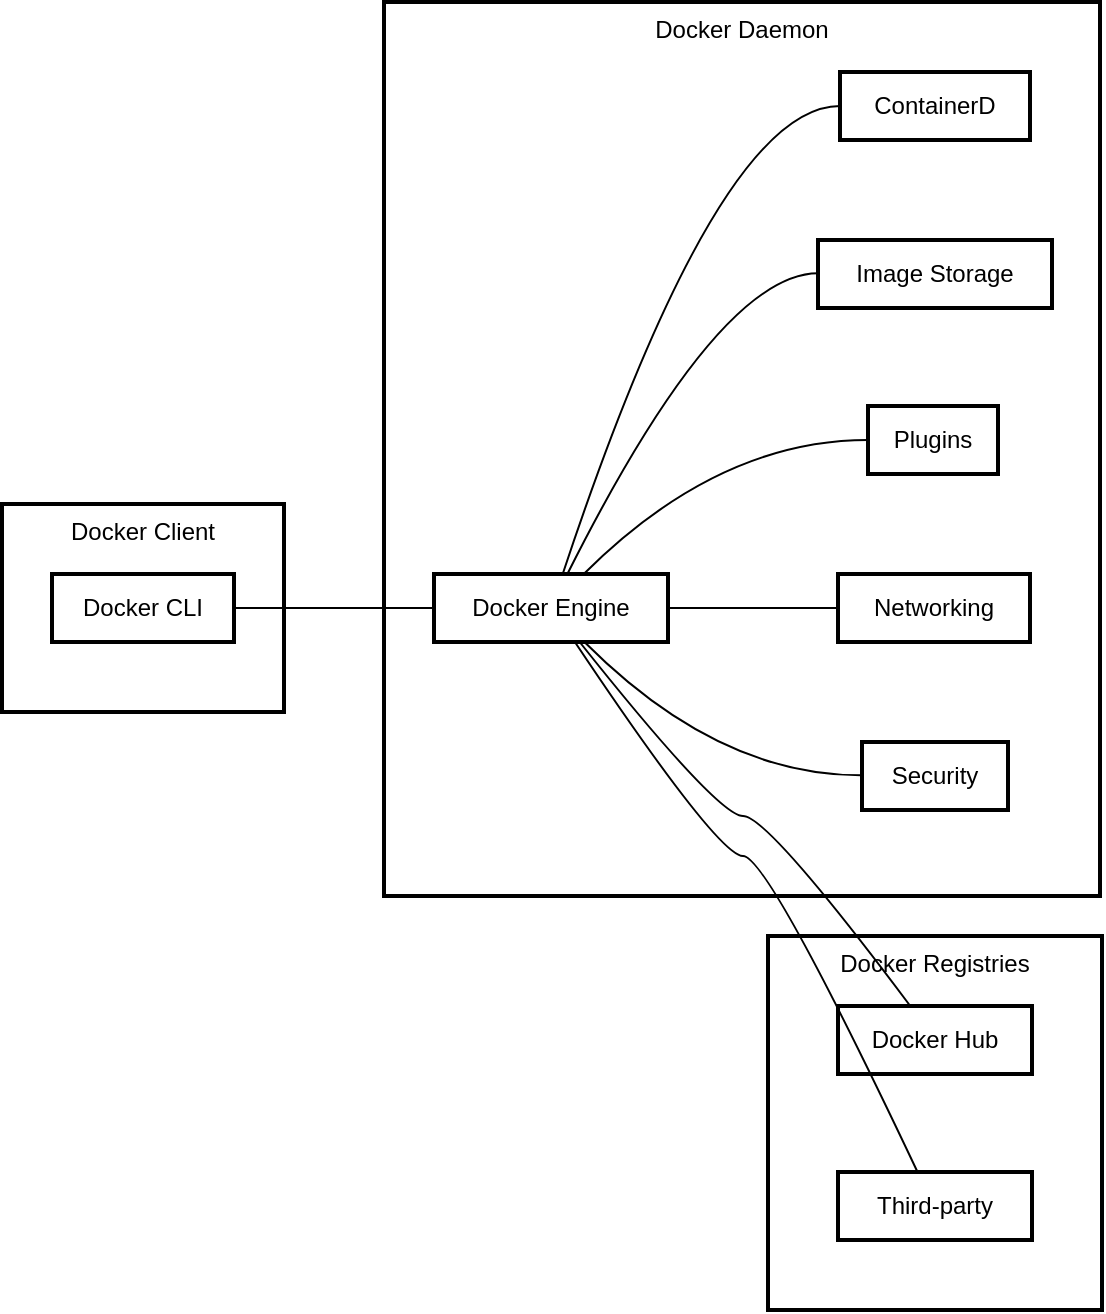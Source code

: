 <mxfile version="24.7.6">
  <diagram name="Página-1" id="_S5NKBU33I-u4o6STbrq">
    <mxGraphModel>
      <root>
        <mxCell id="0" />
        <mxCell id="1" parent="0" />
        <mxCell id="2" value="Docker Registries" style="whiteSpace=wrap;strokeWidth=2;verticalAlign=top;" vertex="1" parent="1">
          <mxGeometry x="383" y="467" width="167" height="187" as="geometry" />
        </mxCell>
        <mxCell id="3" value="Docker Hub" style="whiteSpace=wrap;strokeWidth=2;" vertex="1" parent="1">
          <mxGeometry x="418" y="502" width="97" height="34" as="geometry" />
        </mxCell>
        <mxCell id="4" value="Third-party" style="whiteSpace=wrap;strokeWidth=2;" vertex="1" parent="1">
          <mxGeometry x="418" y="585" width="97" height="34" as="geometry" />
        </mxCell>
        <mxCell id="5" value="Docker Daemon" style="whiteSpace=wrap;strokeWidth=2;verticalAlign=top;" vertex="1" parent="1">
          <mxGeometry x="191" width="358" height="447" as="geometry" />
        </mxCell>
        <mxCell id="6" value="Docker Engine" style="whiteSpace=wrap;strokeWidth=2;" vertex="1" parent="1">
          <mxGeometry x="216" y="286" width="117" height="34" as="geometry" />
        </mxCell>
        <mxCell id="7" value="ContainerD" style="whiteSpace=wrap;strokeWidth=2;" vertex="1" parent="1">
          <mxGeometry x="419" y="35" width="95" height="34" as="geometry" />
        </mxCell>
        <mxCell id="8" value="Image Storage" style="whiteSpace=wrap;strokeWidth=2;" vertex="1" parent="1">
          <mxGeometry x="408" y="119" width="117" height="34" as="geometry" />
        </mxCell>
        <mxCell id="9" value="Plugins" style="whiteSpace=wrap;strokeWidth=2;" vertex="1" parent="1">
          <mxGeometry x="433" y="202" width="65" height="34" as="geometry" />
        </mxCell>
        <mxCell id="10" value="Networking" style="whiteSpace=wrap;strokeWidth=2;" vertex="1" parent="1">
          <mxGeometry x="418" y="286" width="96" height="34" as="geometry" />
        </mxCell>
        <mxCell id="11" value="Security" style="whiteSpace=wrap;strokeWidth=2;" vertex="1" parent="1">
          <mxGeometry x="430" y="370" width="73" height="34" as="geometry" />
        </mxCell>
        <mxCell id="12" value="Docker Client" style="whiteSpace=wrap;strokeWidth=2;verticalAlign=top;" vertex="1" parent="1">
          <mxGeometry y="251" width="141" height="104" as="geometry" />
        </mxCell>
        <mxCell id="13" value="Docker CLI" style="whiteSpace=wrap;strokeWidth=2;" vertex="1" parent="1">
          <mxGeometry x="25" y="286" width="91" height="34" as="geometry" />
        </mxCell>
        <mxCell id="14" value="" style="curved=1;startArrow=none;endArrow=none;exitX=1;exitY=0.5;entryX=0;entryY=0.5;" edge="1" parent="1" source="13" target="6">
          <mxGeometry relative="1" as="geometry">
            <Array as="points" />
          </mxGeometry>
        </mxCell>
        <mxCell id="15" value="" style="curved=1;startArrow=none;endArrow=none;exitX=0.55;exitY=0;entryX=0;entryY=0.5;" edge="1" parent="1" source="6" target="7">
          <mxGeometry relative="1" as="geometry">
            <Array as="points">
              <mxPoint x="358" y="52" />
            </Array>
          </mxGeometry>
        </mxCell>
        <mxCell id="16" value="" style="curved=1;startArrow=none;endArrow=none;exitX=0.57;exitY=0;entryX=0;entryY=0.49;" edge="1" parent="1" source="6" target="8">
          <mxGeometry relative="1" as="geometry">
            <Array as="points">
              <mxPoint x="358" y="136" />
            </Array>
          </mxGeometry>
        </mxCell>
        <mxCell id="17" value="" style="curved=1;startArrow=none;endArrow=none;exitX=0.64;exitY=0;entryX=0.01;entryY=0.5;" edge="1" parent="1" source="6" target="9">
          <mxGeometry relative="1" as="geometry">
            <Array as="points">
              <mxPoint x="358" y="219" />
            </Array>
          </mxGeometry>
        </mxCell>
        <mxCell id="18" value="" style="curved=1;startArrow=none;endArrow=none;exitX=1;exitY=0.5;entryX=0;entryY=0.5;" edge="1" parent="1" source="6" target="10">
          <mxGeometry relative="1" as="geometry">
            <Array as="points" />
          </mxGeometry>
        </mxCell>
        <mxCell id="19" value="" style="curved=1;startArrow=none;endArrow=none;exitX=0.64;exitY=0.99;entryX=-0.01;entryY=0.49;" edge="1" parent="1" source="6" target="11">
          <mxGeometry relative="1" as="geometry">
            <Array as="points">
              <mxPoint x="358" y="387" />
            </Array>
          </mxGeometry>
        </mxCell>
        <mxCell id="20" value="" style="curved=1;startArrow=none;endArrow=none;exitX=0.62;exitY=0.99;entryX=0.37;entryY=-0.01;" edge="1" parent="1" source="6" target="3">
          <mxGeometry relative="1" as="geometry">
            <Array as="points">
              <mxPoint x="358" y="407" />
              <mxPoint x="383" y="407" />
            </Array>
          </mxGeometry>
        </mxCell>
        <mxCell id="21" value="" style="curved=1;startArrow=none;endArrow=none;exitX=0.6;exitY=0.99;entryX=0.41;entryY=0;" edge="1" parent="1" source="6" target="4">
          <mxGeometry relative="1" as="geometry">
            <Array as="points">
              <mxPoint x="358" y="427" />
              <mxPoint x="383" y="427" />
            </Array>
          </mxGeometry>
        </mxCell>
      </root>
    </mxGraphModel>
  </diagram>
</mxfile>
